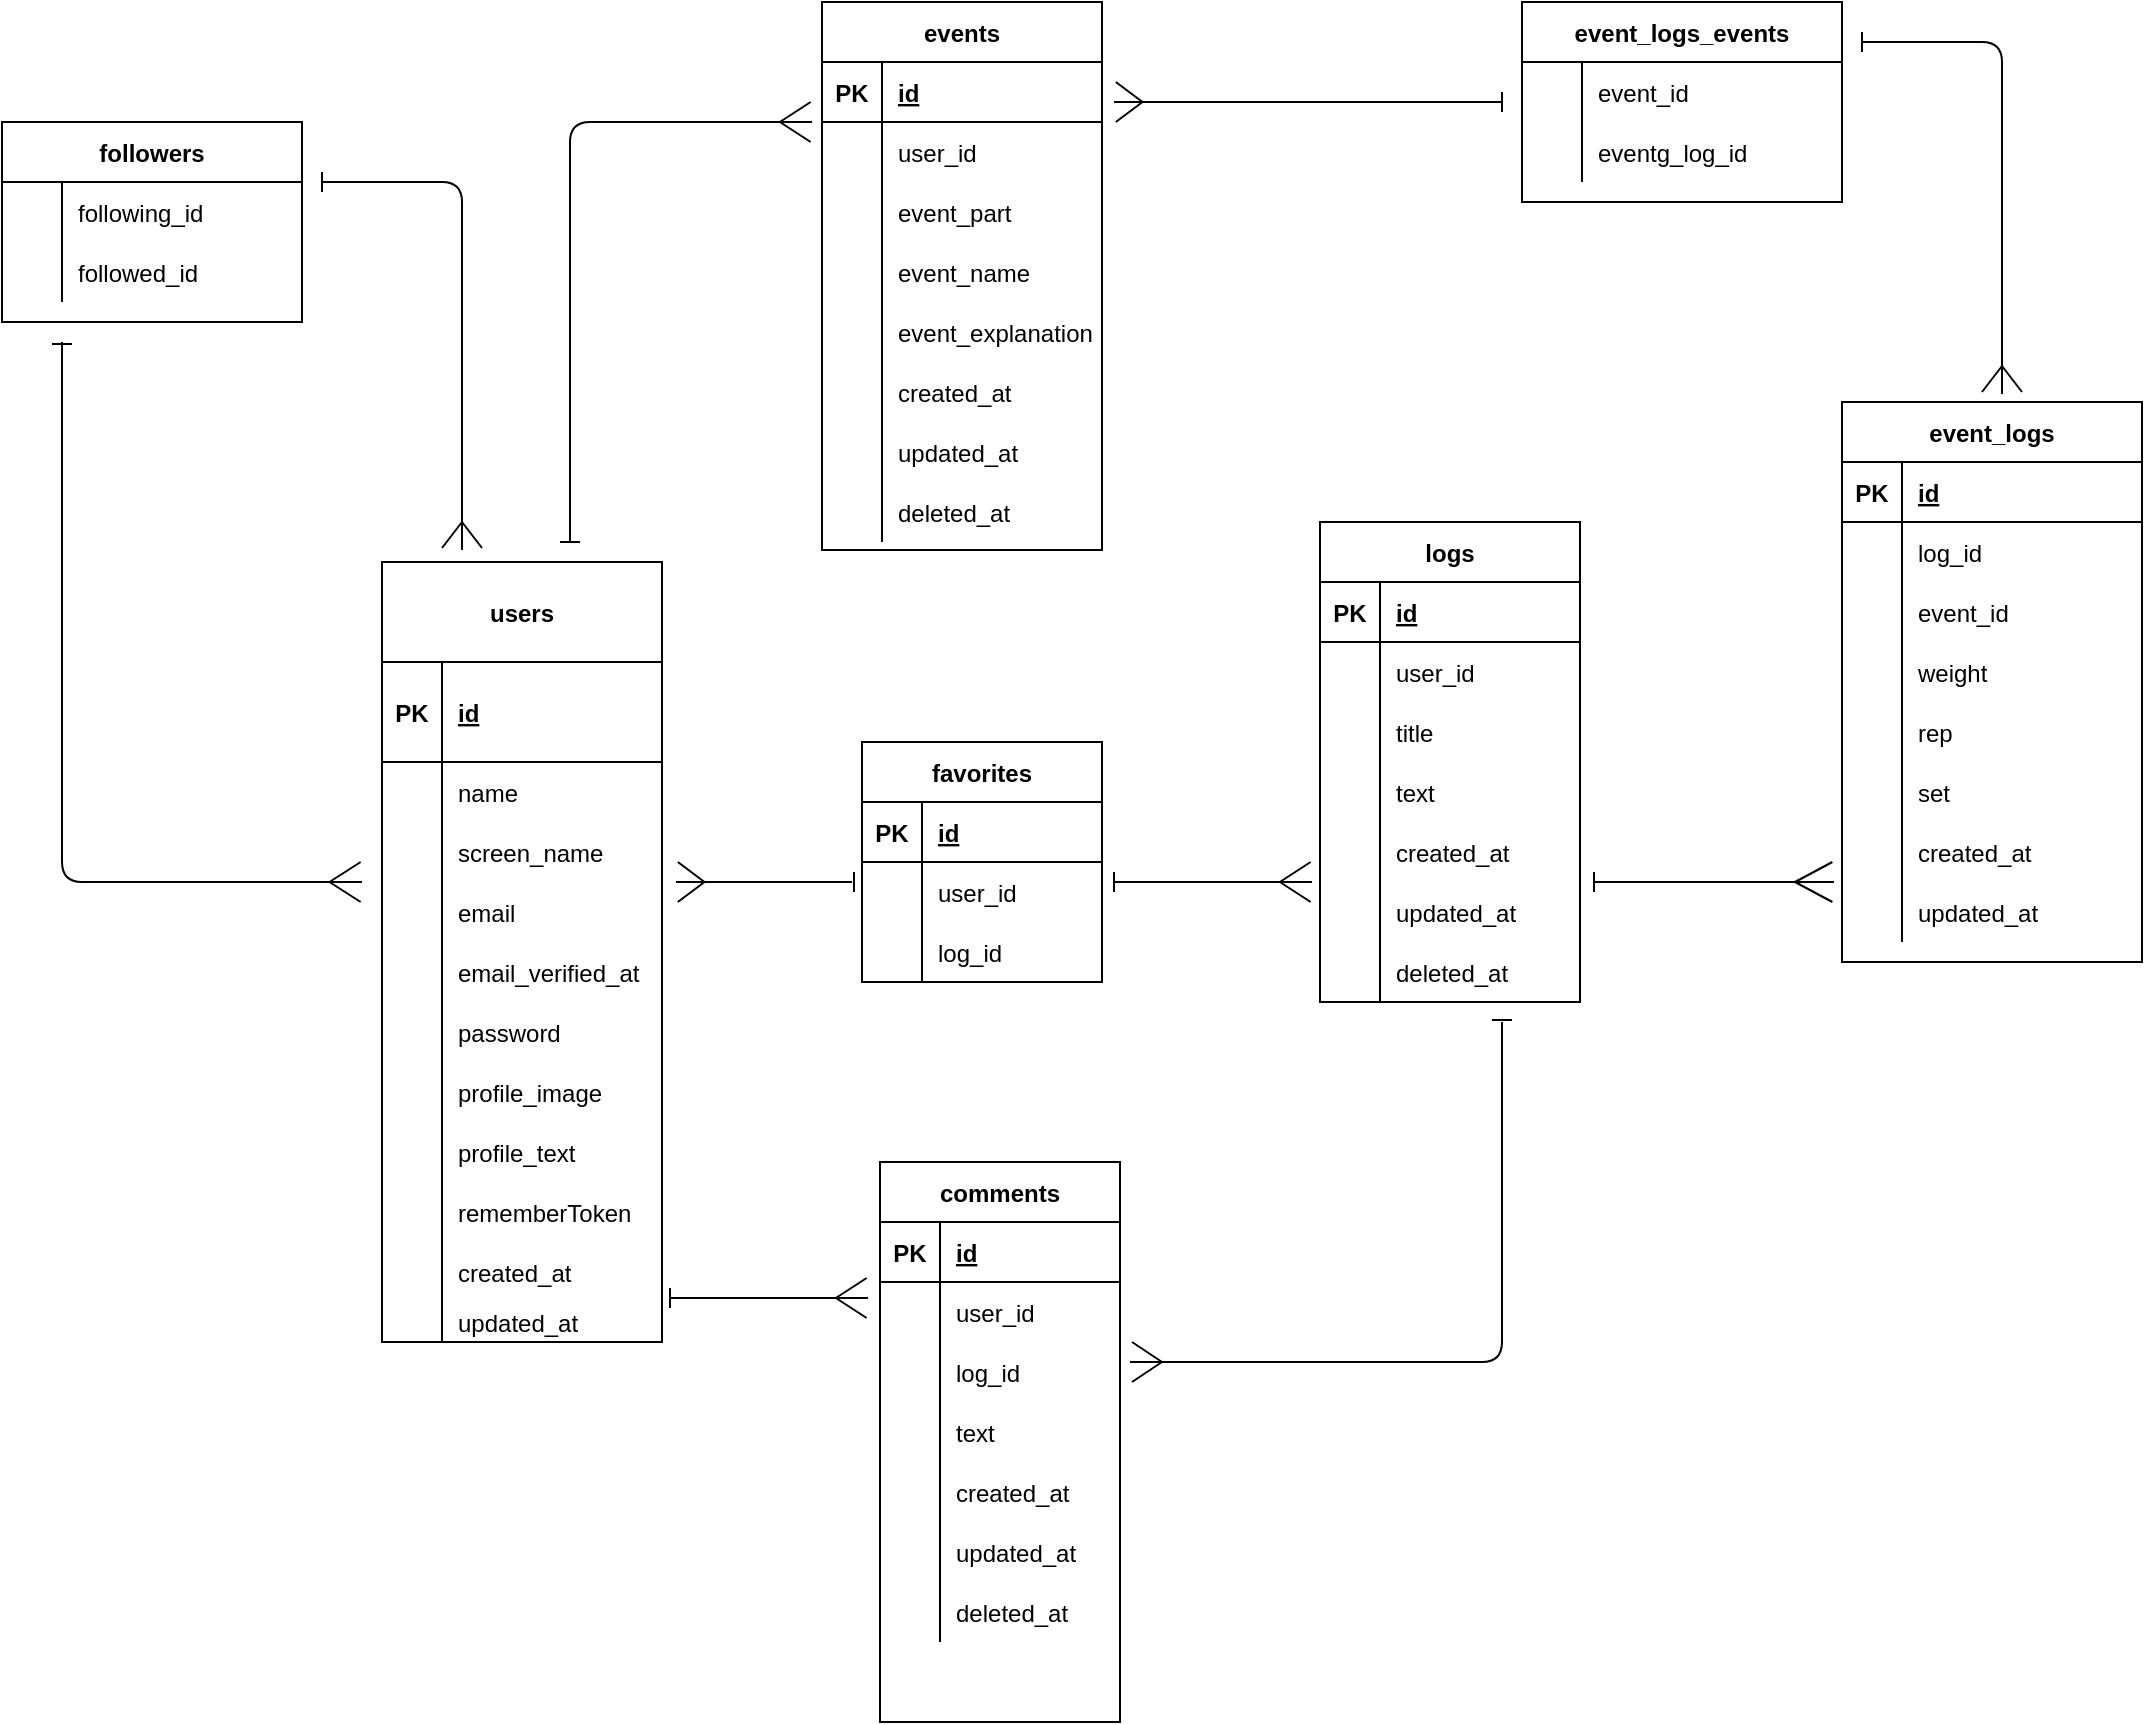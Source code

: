 <mxfile version="14.6.1" type="github">
  <diagram id="C5RBs43oDa-KdzZeNtuy" name="Page-1">
    <mxGraphModel dx="2066" dy="794" grid="1" gridSize="10" guides="1" tooltips="1" connect="1" arrows="1" fold="1" page="1" pageScale="1" pageWidth="827" pageHeight="1169" math="0" shadow="0">
      <root>
        <mxCell id="WIyWlLk6GJQsqaUBKTNV-0" />
        <mxCell id="WIyWlLk6GJQsqaUBKTNV-1" parent="WIyWlLk6GJQsqaUBKTNV-0" />
        <mxCell id="2IMz6kc5Xn535oeAkMrh-33" value="" style="line;strokeWidth=2;html=1;rotation=-45;" vertex="1" parent="WIyWlLk6GJQsqaUBKTNV-1">
          <mxGeometry x="213.54" y="558.54" width="20" as="geometry" />
        </mxCell>
        <mxCell id="2IMz6kc5Xn535oeAkMrh-54" value="users" style="shape=table;startSize=50;container=1;collapsible=1;childLayout=tableLayout;fixedRows=1;rowLines=0;fontStyle=1;align=center;resizeLast=1;" vertex="1" parent="WIyWlLk6GJQsqaUBKTNV-1">
          <mxGeometry x="-120" y="320" width="140" height="390" as="geometry">
            <mxRectangle x="240" y="320" width="60" height="50" as="alternateBounds" />
          </mxGeometry>
        </mxCell>
        <mxCell id="2IMz6kc5Xn535oeAkMrh-55" value="" style="shape=partialRectangle;collapsible=0;dropTarget=0;pointerEvents=0;fillColor=none;points=[[0,0.5],[1,0.5]];portConstraint=eastwest;top=0;left=0;right=0;bottom=1;" vertex="1" parent="2IMz6kc5Xn535oeAkMrh-54">
          <mxGeometry y="50" width="140" height="50" as="geometry" />
        </mxCell>
        <mxCell id="2IMz6kc5Xn535oeAkMrh-56" value="PK" style="shape=partialRectangle;overflow=hidden;connectable=0;fillColor=none;top=0;left=0;bottom=0;right=0;fontStyle=1;" vertex="1" parent="2IMz6kc5Xn535oeAkMrh-55">
          <mxGeometry width="30" height="50" as="geometry" />
        </mxCell>
        <mxCell id="2IMz6kc5Xn535oeAkMrh-57" value="id " style="shape=partialRectangle;overflow=hidden;connectable=0;fillColor=none;top=0;left=0;bottom=0;right=0;align=left;spacingLeft=6;fontStyle=5;" vertex="1" parent="2IMz6kc5Xn535oeAkMrh-55">
          <mxGeometry x="30" width="110" height="50" as="geometry" />
        </mxCell>
        <mxCell id="2IMz6kc5Xn535oeAkMrh-58" value="" style="shape=partialRectangle;collapsible=0;dropTarget=0;pointerEvents=0;fillColor=none;points=[[0,0.5],[1,0.5]];portConstraint=eastwest;top=0;left=0;right=0;bottom=0;" vertex="1" parent="2IMz6kc5Xn535oeAkMrh-54">
          <mxGeometry y="100" width="140" height="30" as="geometry" />
        </mxCell>
        <mxCell id="2IMz6kc5Xn535oeAkMrh-59" value="" style="shape=partialRectangle;overflow=hidden;connectable=0;fillColor=none;top=0;left=0;bottom=0;right=0;" vertex="1" parent="2IMz6kc5Xn535oeAkMrh-58">
          <mxGeometry width="30" height="30" as="geometry" />
        </mxCell>
        <mxCell id="2IMz6kc5Xn535oeAkMrh-60" value="name" style="shape=partialRectangle;overflow=hidden;connectable=0;fillColor=none;top=0;left=0;bottom=0;right=0;align=left;spacingLeft=6;" vertex="1" parent="2IMz6kc5Xn535oeAkMrh-58">
          <mxGeometry x="30" width="110" height="30" as="geometry" />
        </mxCell>
        <mxCell id="2IMz6kc5Xn535oeAkMrh-61" value="" style="shape=partialRectangle;collapsible=0;dropTarget=0;pointerEvents=0;fillColor=none;points=[[0,0.5],[1,0.5]];portConstraint=eastwest;top=0;left=0;right=0;bottom=0;" vertex="1" parent="2IMz6kc5Xn535oeAkMrh-54">
          <mxGeometry y="130" width="140" height="30" as="geometry" />
        </mxCell>
        <mxCell id="2IMz6kc5Xn535oeAkMrh-62" value="" style="shape=partialRectangle;overflow=hidden;connectable=0;fillColor=none;top=0;left=0;bottom=0;right=0;" vertex="1" parent="2IMz6kc5Xn535oeAkMrh-61">
          <mxGeometry width="30" height="30" as="geometry" />
        </mxCell>
        <mxCell id="2IMz6kc5Xn535oeAkMrh-63" value="screen_name" style="shape=partialRectangle;overflow=hidden;connectable=0;fillColor=none;top=0;left=0;bottom=0;right=0;align=left;spacingLeft=6;" vertex="1" parent="2IMz6kc5Xn535oeAkMrh-61">
          <mxGeometry x="30" width="110" height="30" as="geometry" />
        </mxCell>
        <mxCell id="2IMz6kc5Xn535oeAkMrh-64" value="" style="shape=partialRectangle;collapsible=0;dropTarget=0;pointerEvents=0;fillColor=none;points=[[0,0.5],[1,0.5]];portConstraint=eastwest;top=0;left=0;right=0;bottom=0;" vertex="1" parent="2IMz6kc5Xn535oeAkMrh-54">
          <mxGeometry y="160" width="140" height="30" as="geometry" />
        </mxCell>
        <mxCell id="2IMz6kc5Xn535oeAkMrh-65" value="" style="shape=partialRectangle;overflow=hidden;connectable=0;fillColor=none;top=0;left=0;bottom=0;right=0;" vertex="1" parent="2IMz6kc5Xn535oeAkMrh-64">
          <mxGeometry width="30" height="30" as="geometry" />
        </mxCell>
        <mxCell id="2IMz6kc5Xn535oeAkMrh-66" value="email" style="shape=partialRectangle;overflow=hidden;connectable=0;fillColor=none;top=0;left=0;bottom=0;right=0;align=left;spacingLeft=6;" vertex="1" parent="2IMz6kc5Xn535oeAkMrh-64">
          <mxGeometry x="30" width="110" height="30" as="geometry" />
        </mxCell>
        <mxCell id="2IMz6kc5Xn535oeAkMrh-67" value="" style="shape=partialRectangle;collapsible=0;dropTarget=0;pointerEvents=0;fillColor=none;points=[[0,0.5],[1,0.5]];portConstraint=eastwest;top=0;left=0;right=0;bottom=0;" vertex="1" parent="2IMz6kc5Xn535oeAkMrh-54">
          <mxGeometry y="190" width="140" height="30" as="geometry" />
        </mxCell>
        <mxCell id="2IMz6kc5Xn535oeAkMrh-68" value="" style="shape=partialRectangle;overflow=hidden;connectable=0;fillColor=none;top=0;left=0;bottom=0;right=0;" vertex="1" parent="2IMz6kc5Xn535oeAkMrh-67">
          <mxGeometry width="30" height="30" as="geometry" />
        </mxCell>
        <mxCell id="2IMz6kc5Xn535oeAkMrh-69" value="email_verified_at" style="shape=partialRectangle;overflow=hidden;connectable=0;fillColor=none;top=0;left=0;bottom=0;right=0;align=left;spacingLeft=6;" vertex="1" parent="2IMz6kc5Xn535oeAkMrh-67">
          <mxGeometry x="30" width="110" height="30" as="geometry" />
        </mxCell>
        <mxCell id="2IMz6kc5Xn535oeAkMrh-70" value="" style="shape=partialRectangle;collapsible=0;dropTarget=0;pointerEvents=0;fillColor=none;points=[[0,0.5],[1,0.5]];portConstraint=eastwest;top=0;left=0;right=0;bottom=0;" vertex="1" parent="2IMz6kc5Xn535oeAkMrh-54">
          <mxGeometry y="220" width="140" height="30" as="geometry" />
        </mxCell>
        <mxCell id="2IMz6kc5Xn535oeAkMrh-71" value="" style="shape=partialRectangle;overflow=hidden;connectable=0;fillColor=none;top=0;left=0;bottom=0;right=0;" vertex="1" parent="2IMz6kc5Xn535oeAkMrh-70">
          <mxGeometry width="30" height="30" as="geometry" />
        </mxCell>
        <mxCell id="2IMz6kc5Xn535oeAkMrh-72" value="password" style="shape=partialRectangle;overflow=hidden;connectable=0;fillColor=none;top=0;left=0;bottom=0;right=0;align=left;spacingLeft=6;" vertex="1" parent="2IMz6kc5Xn535oeAkMrh-70">
          <mxGeometry x="30" width="110" height="30" as="geometry" />
        </mxCell>
        <mxCell id="2IMz6kc5Xn535oeAkMrh-73" value="" style="shape=partialRectangle;collapsible=0;dropTarget=0;pointerEvents=0;fillColor=none;points=[[0,0.5],[1,0.5]];portConstraint=eastwest;top=0;left=0;right=0;bottom=0;" vertex="1" parent="2IMz6kc5Xn535oeAkMrh-54">
          <mxGeometry y="250" width="140" height="30" as="geometry" />
        </mxCell>
        <mxCell id="2IMz6kc5Xn535oeAkMrh-74" value="" style="shape=partialRectangle;overflow=hidden;connectable=0;fillColor=none;top=0;left=0;bottom=0;right=0;" vertex="1" parent="2IMz6kc5Xn535oeAkMrh-73">
          <mxGeometry width="30" height="30" as="geometry" />
        </mxCell>
        <mxCell id="2IMz6kc5Xn535oeAkMrh-75" value="profile_image" style="shape=partialRectangle;overflow=hidden;connectable=0;fillColor=none;top=0;left=0;bottom=0;right=0;align=left;spacingLeft=6;" vertex="1" parent="2IMz6kc5Xn535oeAkMrh-73">
          <mxGeometry x="30" width="110" height="30" as="geometry" />
        </mxCell>
        <mxCell id="2IMz6kc5Xn535oeAkMrh-76" value="" style="shape=partialRectangle;collapsible=0;dropTarget=0;pointerEvents=0;fillColor=none;points=[[0,0.5],[1,0.5]];portConstraint=eastwest;top=0;left=0;right=0;bottom=0;" vertex="1" parent="2IMz6kc5Xn535oeAkMrh-54">
          <mxGeometry y="280" width="140" height="30" as="geometry" />
        </mxCell>
        <mxCell id="2IMz6kc5Xn535oeAkMrh-77" value="" style="shape=partialRectangle;overflow=hidden;connectable=0;fillColor=none;top=0;left=0;bottom=0;right=0;" vertex="1" parent="2IMz6kc5Xn535oeAkMrh-76">
          <mxGeometry width="30" height="30" as="geometry" />
        </mxCell>
        <mxCell id="2IMz6kc5Xn535oeAkMrh-78" value="profile_text" style="shape=partialRectangle;overflow=hidden;connectable=0;fillColor=none;top=0;left=0;bottom=0;right=0;align=left;spacingLeft=6;" vertex="1" parent="2IMz6kc5Xn535oeAkMrh-76">
          <mxGeometry x="30" width="110" height="30" as="geometry" />
        </mxCell>
        <mxCell id="2IMz6kc5Xn535oeAkMrh-79" value="" style="shape=partialRectangle;collapsible=0;dropTarget=0;pointerEvents=0;fillColor=none;points=[[0,0.5],[1,0.5]];portConstraint=eastwest;top=0;left=0;right=0;bottom=0;" vertex="1" parent="2IMz6kc5Xn535oeAkMrh-54">
          <mxGeometry y="310" width="140" height="30" as="geometry" />
        </mxCell>
        <mxCell id="2IMz6kc5Xn535oeAkMrh-80" value="" style="shape=partialRectangle;overflow=hidden;connectable=0;fillColor=none;top=0;left=0;bottom=0;right=0;" vertex="1" parent="2IMz6kc5Xn535oeAkMrh-79">
          <mxGeometry width="30" height="30" as="geometry" />
        </mxCell>
        <mxCell id="2IMz6kc5Xn535oeAkMrh-81" value="rememberToken" style="shape=partialRectangle;overflow=hidden;connectable=0;fillColor=none;top=0;left=0;bottom=0;right=0;align=left;spacingLeft=6;" vertex="1" parent="2IMz6kc5Xn535oeAkMrh-79">
          <mxGeometry x="30" width="110" height="30" as="geometry" />
        </mxCell>
        <mxCell id="2IMz6kc5Xn535oeAkMrh-82" value="" style="shape=partialRectangle;collapsible=0;dropTarget=0;pointerEvents=0;fillColor=none;points=[[0,0.5],[1,0.5]];portConstraint=eastwest;top=0;left=0;right=0;bottom=0;" vertex="1" parent="2IMz6kc5Xn535oeAkMrh-54">
          <mxGeometry y="340" width="140" height="30" as="geometry" />
        </mxCell>
        <mxCell id="2IMz6kc5Xn535oeAkMrh-83" value="" style="shape=partialRectangle;overflow=hidden;connectable=0;fillColor=none;top=0;left=0;bottom=0;right=0;" vertex="1" parent="2IMz6kc5Xn535oeAkMrh-82">
          <mxGeometry width="30" height="30" as="geometry" />
        </mxCell>
        <mxCell id="2IMz6kc5Xn535oeAkMrh-84" value="created_at" style="shape=partialRectangle;overflow=hidden;connectable=0;fillColor=none;top=0;left=0;bottom=0;right=0;align=left;spacingLeft=6;" vertex="1" parent="2IMz6kc5Xn535oeAkMrh-82">
          <mxGeometry x="30" width="110" height="30" as="geometry" />
        </mxCell>
        <mxCell id="2IMz6kc5Xn535oeAkMrh-85" value="" style="shape=partialRectangle;collapsible=0;dropTarget=0;pointerEvents=0;fillColor=none;points=[[0,0.5],[1,0.5]];portConstraint=eastwest;top=0;left=0;right=0;bottom=0;" vertex="1" parent="2IMz6kc5Xn535oeAkMrh-54">
          <mxGeometry y="370" width="140" height="20" as="geometry" />
        </mxCell>
        <mxCell id="2IMz6kc5Xn535oeAkMrh-86" value="" style="shape=partialRectangle;overflow=hidden;connectable=0;fillColor=none;top=0;left=0;bottom=0;right=0;" vertex="1" parent="2IMz6kc5Xn535oeAkMrh-85">
          <mxGeometry width="30" height="20" as="geometry" />
        </mxCell>
        <mxCell id="2IMz6kc5Xn535oeAkMrh-87" value="updated_at" style="shape=partialRectangle;overflow=hidden;connectable=0;fillColor=none;top=0;left=0;bottom=0;right=0;align=left;spacingLeft=6;" vertex="1" parent="2IMz6kc5Xn535oeAkMrh-85">
          <mxGeometry x="30" width="110" height="20" as="geometry" />
        </mxCell>
        <mxCell id="2IMz6kc5Xn535oeAkMrh-88" value="logs" style="shape=table;startSize=30;container=1;collapsible=1;childLayout=tableLayout;fixedRows=1;rowLines=0;fontStyle=1;align=center;resizeLast=1;" vertex="1" parent="WIyWlLk6GJQsqaUBKTNV-1">
          <mxGeometry x="349" y="300" width="130" height="240" as="geometry" />
        </mxCell>
        <mxCell id="2IMz6kc5Xn535oeAkMrh-89" value="" style="shape=partialRectangle;collapsible=0;dropTarget=0;pointerEvents=0;fillColor=none;points=[[0,0.5],[1,0.5]];portConstraint=eastwest;top=0;left=0;right=0;bottom=1;" vertex="1" parent="2IMz6kc5Xn535oeAkMrh-88">
          <mxGeometry y="30" width="130" height="30" as="geometry" />
        </mxCell>
        <mxCell id="2IMz6kc5Xn535oeAkMrh-90" value="PK" style="shape=partialRectangle;overflow=hidden;connectable=0;fillColor=none;top=0;left=0;bottom=0;right=0;fontStyle=1;" vertex="1" parent="2IMz6kc5Xn535oeAkMrh-89">
          <mxGeometry width="30" height="30" as="geometry" />
        </mxCell>
        <mxCell id="2IMz6kc5Xn535oeAkMrh-91" value="id " style="shape=partialRectangle;overflow=hidden;connectable=0;fillColor=none;top=0;left=0;bottom=0;right=0;align=left;spacingLeft=6;fontStyle=5;" vertex="1" parent="2IMz6kc5Xn535oeAkMrh-89">
          <mxGeometry x="30" width="100" height="30" as="geometry" />
        </mxCell>
        <mxCell id="2IMz6kc5Xn535oeAkMrh-92" value="" style="shape=partialRectangle;collapsible=0;dropTarget=0;pointerEvents=0;fillColor=none;points=[[0,0.5],[1,0.5]];portConstraint=eastwest;top=0;left=0;right=0;bottom=0;" vertex="1" parent="2IMz6kc5Xn535oeAkMrh-88">
          <mxGeometry y="60" width="130" height="30" as="geometry" />
        </mxCell>
        <mxCell id="2IMz6kc5Xn535oeAkMrh-93" value="" style="shape=partialRectangle;overflow=hidden;connectable=0;fillColor=none;top=0;left=0;bottom=0;right=0;" vertex="1" parent="2IMz6kc5Xn535oeAkMrh-92">
          <mxGeometry width="30" height="30" as="geometry" />
        </mxCell>
        <mxCell id="2IMz6kc5Xn535oeAkMrh-94" value="user_id" style="shape=partialRectangle;overflow=hidden;connectable=0;fillColor=none;top=0;left=0;bottom=0;right=0;align=left;spacingLeft=6;" vertex="1" parent="2IMz6kc5Xn535oeAkMrh-92">
          <mxGeometry x="30" width="100" height="30" as="geometry" />
        </mxCell>
        <mxCell id="2IMz6kc5Xn535oeAkMrh-95" value="" style="shape=partialRectangle;collapsible=0;dropTarget=0;pointerEvents=0;fillColor=none;points=[[0,0.5],[1,0.5]];portConstraint=eastwest;top=0;left=0;right=0;bottom=0;" vertex="1" parent="2IMz6kc5Xn535oeAkMrh-88">
          <mxGeometry y="90" width="130" height="30" as="geometry" />
        </mxCell>
        <mxCell id="2IMz6kc5Xn535oeAkMrh-96" value="" style="shape=partialRectangle;overflow=hidden;connectable=0;fillColor=none;top=0;left=0;bottom=0;right=0;" vertex="1" parent="2IMz6kc5Xn535oeAkMrh-95">
          <mxGeometry width="30" height="30" as="geometry" />
        </mxCell>
        <mxCell id="2IMz6kc5Xn535oeAkMrh-97" value="title" style="shape=partialRectangle;overflow=hidden;connectable=0;fillColor=none;top=0;left=0;bottom=0;right=0;align=left;spacingLeft=6;" vertex="1" parent="2IMz6kc5Xn535oeAkMrh-95">
          <mxGeometry x="30" width="100" height="30" as="geometry" />
        </mxCell>
        <mxCell id="2IMz6kc5Xn535oeAkMrh-98" value="" style="shape=partialRectangle;collapsible=0;dropTarget=0;pointerEvents=0;fillColor=none;points=[[0,0.5],[1,0.5]];portConstraint=eastwest;top=0;left=0;right=0;bottom=0;" vertex="1" parent="2IMz6kc5Xn535oeAkMrh-88">
          <mxGeometry y="120" width="130" height="30" as="geometry" />
        </mxCell>
        <mxCell id="2IMz6kc5Xn535oeAkMrh-99" value="" style="shape=partialRectangle;overflow=hidden;connectable=0;fillColor=none;top=0;left=0;bottom=0;right=0;" vertex="1" parent="2IMz6kc5Xn535oeAkMrh-98">
          <mxGeometry width="30" height="30" as="geometry" />
        </mxCell>
        <mxCell id="2IMz6kc5Xn535oeAkMrh-100" value="text" style="shape=partialRectangle;overflow=hidden;connectable=0;fillColor=none;top=0;left=0;bottom=0;right=0;align=left;spacingLeft=6;" vertex="1" parent="2IMz6kc5Xn535oeAkMrh-98">
          <mxGeometry x="30" width="100" height="30" as="geometry" />
        </mxCell>
        <mxCell id="2IMz6kc5Xn535oeAkMrh-101" value="" style="shape=partialRectangle;collapsible=0;dropTarget=0;pointerEvents=0;fillColor=none;points=[[0,0.5],[1,0.5]];portConstraint=eastwest;top=0;left=0;right=0;bottom=0;" vertex="1" parent="2IMz6kc5Xn535oeAkMrh-88">
          <mxGeometry y="150" width="130" height="30" as="geometry" />
        </mxCell>
        <mxCell id="2IMz6kc5Xn535oeAkMrh-102" value="" style="shape=partialRectangle;overflow=hidden;connectable=0;fillColor=none;top=0;left=0;bottom=0;right=0;" vertex="1" parent="2IMz6kc5Xn535oeAkMrh-101">
          <mxGeometry width="30" height="30" as="geometry" />
        </mxCell>
        <mxCell id="2IMz6kc5Xn535oeAkMrh-103" value="created_at" style="shape=partialRectangle;overflow=hidden;connectable=0;fillColor=none;top=0;left=0;bottom=0;right=0;align=left;spacingLeft=6;" vertex="1" parent="2IMz6kc5Xn535oeAkMrh-101">
          <mxGeometry x="30" width="100" height="30" as="geometry" />
        </mxCell>
        <mxCell id="2IMz6kc5Xn535oeAkMrh-104" value="" style="shape=partialRectangle;collapsible=0;dropTarget=0;pointerEvents=0;fillColor=none;points=[[0,0.5],[1,0.5]];portConstraint=eastwest;top=0;left=0;right=0;bottom=0;" vertex="1" parent="2IMz6kc5Xn535oeAkMrh-88">
          <mxGeometry y="180" width="130" height="30" as="geometry" />
        </mxCell>
        <mxCell id="2IMz6kc5Xn535oeAkMrh-105" value="" style="shape=partialRectangle;overflow=hidden;connectable=0;fillColor=none;top=0;left=0;bottom=0;right=0;" vertex="1" parent="2IMz6kc5Xn535oeAkMrh-104">
          <mxGeometry width="30" height="30" as="geometry" />
        </mxCell>
        <mxCell id="2IMz6kc5Xn535oeAkMrh-106" value="updated_at" style="shape=partialRectangle;overflow=hidden;connectable=0;fillColor=none;top=0;left=0;bottom=0;right=0;align=left;spacingLeft=6;" vertex="1" parent="2IMz6kc5Xn535oeAkMrh-104">
          <mxGeometry x="30" width="100" height="30" as="geometry" />
        </mxCell>
        <mxCell id="2IMz6kc5Xn535oeAkMrh-107" value="" style="shape=partialRectangle;collapsible=0;dropTarget=0;pointerEvents=0;fillColor=none;points=[[0,0.5],[1,0.5]];portConstraint=eastwest;top=0;left=0;right=0;bottom=0;" vertex="1" parent="2IMz6kc5Xn535oeAkMrh-88">
          <mxGeometry y="210" width="130" height="30" as="geometry" />
        </mxCell>
        <mxCell id="2IMz6kc5Xn535oeAkMrh-108" value="" style="shape=partialRectangle;overflow=hidden;connectable=0;fillColor=none;top=0;left=0;bottom=0;right=0;" vertex="1" parent="2IMz6kc5Xn535oeAkMrh-107">
          <mxGeometry width="30" height="30" as="geometry" />
        </mxCell>
        <mxCell id="2IMz6kc5Xn535oeAkMrh-109" value="deleted_at" style="shape=partialRectangle;overflow=hidden;connectable=0;fillColor=none;top=0;left=0;bottom=0;right=0;align=left;spacingLeft=6;" vertex="1" parent="2IMz6kc5Xn535oeAkMrh-107">
          <mxGeometry x="30" width="100" height="30" as="geometry" />
        </mxCell>
        <mxCell id="2IMz6kc5Xn535oeAkMrh-132" value="comments" style="shape=table;startSize=30;container=1;collapsible=1;childLayout=tableLayout;fixedRows=1;rowLines=0;fontStyle=1;align=center;resizeLast=1;" vertex="1" parent="WIyWlLk6GJQsqaUBKTNV-1">
          <mxGeometry x="129" y="620" width="120" height="280" as="geometry" />
        </mxCell>
        <mxCell id="2IMz6kc5Xn535oeAkMrh-133" value="" style="shape=partialRectangle;collapsible=0;dropTarget=0;pointerEvents=0;fillColor=none;points=[[0,0.5],[1,0.5]];portConstraint=eastwest;top=0;left=0;right=0;bottom=1;" vertex="1" parent="2IMz6kc5Xn535oeAkMrh-132">
          <mxGeometry y="30" width="120" height="30" as="geometry" />
        </mxCell>
        <mxCell id="2IMz6kc5Xn535oeAkMrh-134" value="PK" style="shape=partialRectangle;overflow=hidden;connectable=0;fillColor=none;top=0;left=0;bottom=0;right=0;fontStyle=1;" vertex="1" parent="2IMz6kc5Xn535oeAkMrh-133">
          <mxGeometry width="30" height="30" as="geometry" />
        </mxCell>
        <mxCell id="2IMz6kc5Xn535oeAkMrh-135" value="id " style="shape=partialRectangle;overflow=hidden;connectable=0;fillColor=none;top=0;left=0;bottom=0;right=0;align=left;spacingLeft=6;fontStyle=5;" vertex="1" parent="2IMz6kc5Xn535oeAkMrh-133">
          <mxGeometry x="30" width="90" height="30" as="geometry" />
        </mxCell>
        <mxCell id="2IMz6kc5Xn535oeAkMrh-136" value="" style="shape=partialRectangle;collapsible=0;dropTarget=0;pointerEvents=0;fillColor=none;points=[[0,0.5],[1,0.5]];portConstraint=eastwest;top=0;left=0;right=0;bottom=0;" vertex="1" parent="2IMz6kc5Xn535oeAkMrh-132">
          <mxGeometry y="60" width="120" height="30" as="geometry" />
        </mxCell>
        <mxCell id="2IMz6kc5Xn535oeAkMrh-137" value="" style="shape=partialRectangle;overflow=hidden;connectable=0;fillColor=none;top=0;left=0;bottom=0;right=0;" vertex="1" parent="2IMz6kc5Xn535oeAkMrh-136">
          <mxGeometry width="30" height="30" as="geometry" />
        </mxCell>
        <mxCell id="2IMz6kc5Xn535oeAkMrh-138" value="user_id" style="shape=partialRectangle;overflow=hidden;connectable=0;fillColor=none;top=0;left=0;bottom=0;right=0;align=left;spacingLeft=6;" vertex="1" parent="2IMz6kc5Xn535oeAkMrh-136">
          <mxGeometry x="30" width="90" height="30" as="geometry" />
        </mxCell>
        <mxCell id="2IMz6kc5Xn535oeAkMrh-139" value="" style="shape=partialRectangle;collapsible=0;dropTarget=0;pointerEvents=0;fillColor=none;points=[[0,0.5],[1,0.5]];portConstraint=eastwest;top=0;left=0;right=0;bottom=0;" vertex="1" parent="2IMz6kc5Xn535oeAkMrh-132">
          <mxGeometry y="90" width="120" height="30" as="geometry" />
        </mxCell>
        <mxCell id="2IMz6kc5Xn535oeAkMrh-140" value="" style="shape=partialRectangle;overflow=hidden;connectable=0;fillColor=none;top=0;left=0;bottom=0;right=0;" vertex="1" parent="2IMz6kc5Xn535oeAkMrh-139">
          <mxGeometry width="30" height="30" as="geometry" />
        </mxCell>
        <mxCell id="2IMz6kc5Xn535oeAkMrh-141" value="log_id" style="shape=partialRectangle;overflow=hidden;connectable=0;fillColor=none;top=0;left=0;bottom=0;right=0;align=left;spacingLeft=6;" vertex="1" parent="2IMz6kc5Xn535oeAkMrh-139">
          <mxGeometry x="30" width="90" height="30" as="geometry" />
        </mxCell>
        <mxCell id="2IMz6kc5Xn535oeAkMrh-142" value="" style="shape=partialRectangle;collapsible=0;dropTarget=0;pointerEvents=0;fillColor=none;points=[[0,0.5],[1,0.5]];portConstraint=eastwest;top=0;left=0;right=0;bottom=0;" vertex="1" parent="2IMz6kc5Xn535oeAkMrh-132">
          <mxGeometry y="120" width="120" height="30" as="geometry" />
        </mxCell>
        <mxCell id="2IMz6kc5Xn535oeAkMrh-143" value="" style="shape=partialRectangle;overflow=hidden;connectable=0;fillColor=none;top=0;left=0;bottom=0;right=0;" vertex="1" parent="2IMz6kc5Xn535oeAkMrh-142">
          <mxGeometry width="30" height="30" as="geometry" />
        </mxCell>
        <mxCell id="2IMz6kc5Xn535oeAkMrh-144" value="text" style="shape=partialRectangle;overflow=hidden;connectable=0;fillColor=none;top=0;left=0;bottom=0;right=0;align=left;spacingLeft=6;" vertex="1" parent="2IMz6kc5Xn535oeAkMrh-142">
          <mxGeometry x="30" width="90" height="30" as="geometry" />
        </mxCell>
        <mxCell id="2IMz6kc5Xn535oeAkMrh-145" value="" style="shape=partialRectangle;collapsible=0;dropTarget=0;pointerEvents=0;fillColor=none;points=[[0,0.5],[1,0.5]];portConstraint=eastwest;top=0;left=0;right=0;bottom=0;" vertex="1" parent="2IMz6kc5Xn535oeAkMrh-132">
          <mxGeometry y="150" width="120" height="30" as="geometry" />
        </mxCell>
        <mxCell id="2IMz6kc5Xn535oeAkMrh-146" value="" style="shape=partialRectangle;overflow=hidden;connectable=0;fillColor=none;top=0;left=0;bottom=0;right=0;" vertex="1" parent="2IMz6kc5Xn535oeAkMrh-145">
          <mxGeometry width="30" height="30" as="geometry" />
        </mxCell>
        <mxCell id="2IMz6kc5Xn535oeAkMrh-147" value="created_at" style="shape=partialRectangle;overflow=hidden;connectable=0;fillColor=none;top=0;left=0;bottom=0;right=0;align=left;spacingLeft=6;" vertex="1" parent="2IMz6kc5Xn535oeAkMrh-145">
          <mxGeometry x="30" width="90" height="30" as="geometry" />
        </mxCell>
        <mxCell id="2IMz6kc5Xn535oeAkMrh-148" value="" style="shape=partialRectangle;collapsible=0;dropTarget=0;pointerEvents=0;fillColor=none;points=[[0,0.5],[1,0.5]];portConstraint=eastwest;top=0;left=0;right=0;bottom=0;" vertex="1" parent="2IMz6kc5Xn535oeAkMrh-132">
          <mxGeometry y="180" width="120" height="30" as="geometry" />
        </mxCell>
        <mxCell id="2IMz6kc5Xn535oeAkMrh-149" value="" style="shape=partialRectangle;overflow=hidden;connectable=0;fillColor=none;top=0;left=0;bottom=0;right=0;" vertex="1" parent="2IMz6kc5Xn535oeAkMrh-148">
          <mxGeometry width="30" height="30" as="geometry" />
        </mxCell>
        <mxCell id="2IMz6kc5Xn535oeAkMrh-150" value="updated_at" style="shape=partialRectangle;overflow=hidden;connectable=0;fillColor=none;top=0;left=0;bottom=0;right=0;align=left;spacingLeft=6;" vertex="1" parent="2IMz6kc5Xn535oeAkMrh-148">
          <mxGeometry x="30" width="90" height="30" as="geometry" />
        </mxCell>
        <mxCell id="2IMz6kc5Xn535oeAkMrh-151" value="" style="shape=partialRectangle;collapsible=0;dropTarget=0;pointerEvents=0;fillColor=none;points=[[0,0.5],[1,0.5]];portConstraint=eastwest;top=0;left=0;right=0;bottom=0;" vertex="1" parent="2IMz6kc5Xn535oeAkMrh-132">
          <mxGeometry y="210" width="120" height="30" as="geometry" />
        </mxCell>
        <mxCell id="2IMz6kc5Xn535oeAkMrh-152" value="" style="shape=partialRectangle;overflow=hidden;connectable=0;fillColor=none;top=0;left=0;bottom=0;right=0;" vertex="1" parent="2IMz6kc5Xn535oeAkMrh-151">
          <mxGeometry width="30" height="30" as="geometry" />
        </mxCell>
        <mxCell id="2IMz6kc5Xn535oeAkMrh-153" value="deleted_at" style="shape=partialRectangle;overflow=hidden;connectable=0;fillColor=none;top=0;left=0;bottom=0;right=0;align=left;spacingLeft=6;" vertex="1" parent="2IMz6kc5Xn535oeAkMrh-151">
          <mxGeometry x="30" width="90" height="30" as="geometry" />
        </mxCell>
        <mxCell id="2IMz6kc5Xn535oeAkMrh-154" value="favorites" style="shape=table;startSize=30;container=1;collapsible=1;childLayout=tableLayout;fixedRows=1;rowLines=0;fontStyle=1;align=center;resizeLast=1;" vertex="1" parent="WIyWlLk6GJQsqaUBKTNV-1">
          <mxGeometry x="120" y="410" width="120" height="120" as="geometry" />
        </mxCell>
        <mxCell id="2IMz6kc5Xn535oeAkMrh-155" value="" style="shape=partialRectangle;collapsible=0;dropTarget=0;pointerEvents=0;fillColor=none;points=[[0,0.5],[1,0.5]];portConstraint=eastwest;top=0;left=0;right=0;bottom=1;" vertex="1" parent="2IMz6kc5Xn535oeAkMrh-154">
          <mxGeometry y="30" width="120" height="30" as="geometry" />
        </mxCell>
        <mxCell id="2IMz6kc5Xn535oeAkMrh-156" value="PK" style="shape=partialRectangle;overflow=hidden;connectable=0;fillColor=none;top=0;left=0;bottom=0;right=0;fontStyle=1;" vertex="1" parent="2IMz6kc5Xn535oeAkMrh-155">
          <mxGeometry width="30" height="30" as="geometry" />
        </mxCell>
        <mxCell id="2IMz6kc5Xn535oeAkMrh-157" value="id " style="shape=partialRectangle;overflow=hidden;connectable=0;fillColor=none;top=0;left=0;bottom=0;right=0;align=left;spacingLeft=6;fontStyle=5;" vertex="1" parent="2IMz6kc5Xn535oeAkMrh-155">
          <mxGeometry x="30" width="90" height="30" as="geometry" />
        </mxCell>
        <mxCell id="2IMz6kc5Xn535oeAkMrh-158" value="" style="shape=partialRectangle;collapsible=0;dropTarget=0;pointerEvents=0;fillColor=none;points=[[0,0.5],[1,0.5]];portConstraint=eastwest;top=0;left=0;right=0;bottom=0;" vertex="1" parent="2IMz6kc5Xn535oeAkMrh-154">
          <mxGeometry y="60" width="120" height="30" as="geometry" />
        </mxCell>
        <mxCell id="2IMz6kc5Xn535oeAkMrh-159" value="" style="shape=partialRectangle;overflow=hidden;connectable=0;fillColor=none;top=0;left=0;bottom=0;right=0;" vertex="1" parent="2IMz6kc5Xn535oeAkMrh-158">
          <mxGeometry width="30" height="30" as="geometry" />
        </mxCell>
        <mxCell id="2IMz6kc5Xn535oeAkMrh-160" value="user_id" style="shape=partialRectangle;overflow=hidden;connectable=0;fillColor=none;top=0;left=0;bottom=0;right=0;align=left;spacingLeft=6;" vertex="1" parent="2IMz6kc5Xn535oeAkMrh-158">
          <mxGeometry x="30" width="90" height="30" as="geometry" />
        </mxCell>
        <mxCell id="2IMz6kc5Xn535oeAkMrh-161" value="" style="shape=partialRectangle;collapsible=0;dropTarget=0;pointerEvents=0;fillColor=none;points=[[0,0.5],[1,0.5]];portConstraint=eastwest;top=0;left=0;right=0;bottom=0;" vertex="1" parent="2IMz6kc5Xn535oeAkMrh-154">
          <mxGeometry y="90" width="120" height="30" as="geometry" />
        </mxCell>
        <mxCell id="2IMz6kc5Xn535oeAkMrh-162" value="" style="shape=partialRectangle;overflow=hidden;connectable=0;fillColor=none;top=0;left=0;bottom=0;right=0;" vertex="1" parent="2IMz6kc5Xn535oeAkMrh-161">
          <mxGeometry width="30" height="30" as="geometry" />
        </mxCell>
        <mxCell id="2IMz6kc5Xn535oeAkMrh-163" value="log_id" style="shape=partialRectangle;overflow=hidden;connectable=0;fillColor=none;top=0;left=0;bottom=0;right=0;align=left;spacingLeft=6;" vertex="1" parent="2IMz6kc5Xn535oeAkMrh-161">
          <mxGeometry x="30" width="90" height="30" as="geometry" />
        </mxCell>
        <mxCell id="2IMz6kc5Xn535oeAkMrh-164" value="followers" style="shape=table;startSize=30;container=1;collapsible=1;childLayout=tableLayout;fixedRows=1;rowLines=0;fontStyle=1;align=center;resizeLast=1;" vertex="1" parent="WIyWlLk6GJQsqaUBKTNV-1">
          <mxGeometry x="-310" y="100" width="150" height="100" as="geometry" />
        </mxCell>
        <mxCell id="2IMz6kc5Xn535oeAkMrh-165" value="" style="shape=partialRectangle;collapsible=0;dropTarget=0;pointerEvents=0;fillColor=none;points=[[0,0.5],[1,0.5]];portConstraint=eastwest;top=0;left=0;right=0;bottom=0;" vertex="1" parent="2IMz6kc5Xn535oeAkMrh-164">
          <mxGeometry y="30" width="150" height="30" as="geometry" />
        </mxCell>
        <mxCell id="2IMz6kc5Xn535oeAkMrh-166" value="" style="shape=partialRectangle;overflow=hidden;connectable=0;fillColor=none;top=0;left=0;bottom=0;right=0;" vertex="1" parent="2IMz6kc5Xn535oeAkMrh-165">
          <mxGeometry width="30" height="30" as="geometry" />
        </mxCell>
        <mxCell id="2IMz6kc5Xn535oeAkMrh-167" value="following_id" style="shape=partialRectangle;overflow=hidden;connectable=0;fillColor=none;top=0;left=0;bottom=0;right=0;align=left;spacingLeft=6;" vertex="1" parent="2IMz6kc5Xn535oeAkMrh-165">
          <mxGeometry x="30" width="120" height="30" as="geometry" />
        </mxCell>
        <mxCell id="2IMz6kc5Xn535oeAkMrh-168" value="" style="shape=partialRectangle;collapsible=0;dropTarget=0;pointerEvents=0;fillColor=none;points=[[0,0.5],[1,0.5]];portConstraint=eastwest;top=0;left=0;right=0;bottom=0;" vertex="1" parent="2IMz6kc5Xn535oeAkMrh-164">
          <mxGeometry y="60" width="150" height="30" as="geometry" />
        </mxCell>
        <mxCell id="2IMz6kc5Xn535oeAkMrh-169" value="" style="shape=partialRectangle;overflow=hidden;connectable=0;fillColor=none;top=0;left=0;bottom=0;right=0;" vertex="1" parent="2IMz6kc5Xn535oeAkMrh-168">
          <mxGeometry width="30" height="30" as="geometry" />
        </mxCell>
        <mxCell id="2IMz6kc5Xn535oeAkMrh-170" value="followed_id" style="shape=partialRectangle;overflow=hidden;connectable=0;fillColor=none;top=0;left=0;bottom=0;right=0;align=left;spacingLeft=6;" vertex="1" parent="2IMz6kc5Xn535oeAkMrh-168">
          <mxGeometry x="30" width="120" height="30" as="geometry" />
        </mxCell>
        <mxCell id="2IMz6kc5Xn535oeAkMrh-171" value="events" style="shape=table;startSize=30;container=1;collapsible=1;childLayout=tableLayout;fixedRows=1;rowLines=0;fontStyle=1;align=center;resizeLast=1;" vertex="1" parent="WIyWlLk6GJQsqaUBKTNV-1">
          <mxGeometry x="100" y="40" width="140" height="274" as="geometry" />
        </mxCell>
        <mxCell id="2IMz6kc5Xn535oeAkMrh-172" value="" style="shape=partialRectangle;collapsible=0;dropTarget=0;pointerEvents=0;fillColor=none;points=[[0,0.5],[1,0.5]];portConstraint=eastwest;top=0;left=0;right=0;bottom=1;" vertex="1" parent="2IMz6kc5Xn535oeAkMrh-171">
          <mxGeometry y="30" width="140" height="30" as="geometry" />
        </mxCell>
        <mxCell id="2IMz6kc5Xn535oeAkMrh-173" value="PK" style="shape=partialRectangle;overflow=hidden;connectable=0;fillColor=none;top=0;left=0;bottom=0;right=0;fontStyle=1;" vertex="1" parent="2IMz6kc5Xn535oeAkMrh-172">
          <mxGeometry width="30" height="30" as="geometry" />
        </mxCell>
        <mxCell id="2IMz6kc5Xn535oeAkMrh-174" value="id " style="shape=partialRectangle;overflow=hidden;connectable=0;fillColor=none;top=0;left=0;bottom=0;right=0;align=left;spacingLeft=6;fontStyle=5;" vertex="1" parent="2IMz6kc5Xn535oeAkMrh-172">
          <mxGeometry x="30" width="110" height="30" as="geometry" />
        </mxCell>
        <mxCell id="2IMz6kc5Xn535oeAkMrh-175" value="" style="shape=partialRectangle;collapsible=0;dropTarget=0;pointerEvents=0;fillColor=none;points=[[0,0.5],[1,0.5]];portConstraint=eastwest;top=0;left=0;right=0;bottom=0;" vertex="1" parent="2IMz6kc5Xn535oeAkMrh-171">
          <mxGeometry y="60" width="140" height="30" as="geometry" />
        </mxCell>
        <mxCell id="2IMz6kc5Xn535oeAkMrh-176" value="" style="shape=partialRectangle;overflow=hidden;connectable=0;fillColor=none;top=0;left=0;bottom=0;right=0;" vertex="1" parent="2IMz6kc5Xn535oeAkMrh-175">
          <mxGeometry width="30" height="30" as="geometry" />
        </mxCell>
        <mxCell id="2IMz6kc5Xn535oeAkMrh-177" value="user_id" style="shape=partialRectangle;overflow=hidden;connectable=0;fillColor=none;top=0;left=0;bottom=0;right=0;align=left;spacingLeft=6;" vertex="1" parent="2IMz6kc5Xn535oeAkMrh-175">
          <mxGeometry x="30" width="110" height="30" as="geometry" />
        </mxCell>
        <mxCell id="2IMz6kc5Xn535oeAkMrh-178" value="" style="shape=partialRectangle;collapsible=0;dropTarget=0;pointerEvents=0;fillColor=none;points=[[0,0.5],[1,0.5]];portConstraint=eastwest;top=0;left=0;right=0;bottom=0;" vertex="1" parent="2IMz6kc5Xn535oeAkMrh-171">
          <mxGeometry y="90" width="140" height="30" as="geometry" />
        </mxCell>
        <mxCell id="2IMz6kc5Xn535oeAkMrh-179" value="" style="shape=partialRectangle;overflow=hidden;connectable=0;fillColor=none;top=0;left=0;bottom=0;right=0;" vertex="1" parent="2IMz6kc5Xn535oeAkMrh-178">
          <mxGeometry width="30" height="30" as="geometry" />
        </mxCell>
        <mxCell id="2IMz6kc5Xn535oeAkMrh-180" value="event_part" style="shape=partialRectangle;overflow=hidden;connectable=0;fillColor=none;top=0;left=0;bottom=0;right=0;align=left;spacingLeft=6;" vertex="1" parent="2IMz6kc5Xn535oeAkMrh-178">
          <mxGeometry x="30" width="110" height="30" as="geometry" />
        </mxCell>
        <mxCell id="2IMz6kc5Xn535oeAkMrh-181" value="" style="shape=partialRectangle;collapsible=0;dropTarget=0;pointerEvents=0;fillColor=none;points=[[0,0.5],[1,0.5]];portConstraint=eastwest;top=0;left=0;right=0;bottom=0;" vertex="1" parent="2IMz6kc5Xn535oeAkMrh-171">
          <mxGeometry y="120" width="140" height="30" as="geometry" />
        </mxCell>
        <mxCell id="2IMz6kc5Xn535oeAkMrh-182" value="" style="shape=partialRectangle;overflow=hidden;connectable=0;fillColor=none;top=0;left=0;bottom=0;right=0;" vertex="1" parent="2IMz6kc5Xn535oeAkMrh-181">
          <mxGeometry width="30" height="30" as="geometry" />
        </mxCell>
        <mxCell id="2IMz6kc5Xn535oeAkMrh-183" value="event_name" style="shape=partialRectangle;overflow=hidden;connectable=0;fillColor=none;top=0;left=0;bottom=0;right=0;align=left;spacingLeft=6;" vertex="1" parent="2IMz6kc5Xn535oeAkMrh-181">
          <mxGeometry x="30" width="110" height="30" as="geometry" />
        </mxCell>
        <mxCell id="2IMz6kc5Xn535oeAkMrh-184" value="" style="shape=partialRectangle;collapsible=0;dropTarget=0;pointerEvents=0;fillColor=none;points=[[0,0.5],[1,0.5]];portConstraint=eastwest;top=0;left=0;right=0;bottom=0;" vertex="1" parent="2IMz6kc5Xn535oeAkMrh-171">
          <mxGeometry y="150" width="140" height="30" as="geometry" />
        </mxCell>
        <mxCell id="2IMz6kc5Xn535oeAkMrh-185" value="" style="shape=partialRectangle;overflow=hidden;connectable=0;fillColor=none;top=0;left=0;bottom=0;right=0;" vertex="1" parent="2IMz6kc5Xn535oeAkMrh-184">
          <mxGeometry width="30" height="30" as="geometry" />
        </mxCell>
        <mxCell id="2IMz6kc5Xn535oeAkMrh-186" value="event_explanation" style="shape=partialRectangle;overflow=hidden;connectable=0;fillColor=none;top=0;left=0;bottom=0;right=0;align=left;spacingLeft=6;" vertex="1" parent="2IMz6kc5Xn535oeAkMrh-184">
          <mxGeometry x="30" width="110" height="30" as="geometry" />
        </mxCell>
        <mxCell id="2IMz6kc5Xn535oeAkMrh-187" value="" style="shape=partialRectangle;collapsible=0;dropTarget=0;pointerEvents=0;fillColor=none;points=[[0,0.5],[1,0.5]];portConstraint=eastwest;top=0;left=0;right=0;bottom=0;" vertex="1" parent="2IMz6kc5Xn535oeAkMrh-171">
          <mxGeometry y="180" width="140" height="30" as="geometry" />
        </mxCell>
        <mxCell id="2IMz6kc5Xn535oeAkMrh-188" value="" style="shape=partialRectangle;overflow=hidden;connectable=0;fillColor=none;top=0;left=0;bottom=0;right=0;" vertex="1" parent="2IMz6kc5Xn535oeAkMrh-187">
          <mxGeometry width="30" height="30" as="geometry" />
        </mxCell>
        <mxCell id="2IMz6kc5Xn535oeAkMrh-189" value="created_at" style="shape=partialRectangle;overflow=hidden;connectable=0;fillColor=none;top=0;left=0;bottom=0;right=0;align=left;spacingLeft=6;" vertex="1" parent="2IMz6kc5Xn535oeAkMrh-187">
          <mxGeometry x="30" width="110" height="30" as="geometry" />
        </mxCell>
        <mxCell id="2IMz6kc5Xn535oeAkMrh-190" value="" style="shape=partialRectangle;collapsible=0;dropTarget=0;pointerEvents=0;fillColor=none;points=[[0,0.5],[1,0.5]];portConstraint=eastwest;top=0;left=0;right=0;bottom=0;" vertex="1" parent="2IMz6kc5Xn535oeAkMrh-171">
          <mxGeometry y="210" width="140" height="30" as="geometry" />
        </mxCell>
        <mxCell id="2IMz6kc5Xn535oeAkMrh-191" value="" style="shape=partialRectangle;overflow=hidden;connectable=0;fillColor=none;top=0;left=0;bottom=0;right=0;" vertex="1" parent="2IMz6kc5Xn535oeAkMrh-190">
          <mxGeometry width="30" height="30" as="geometry" />
        </mxCell>
        <mxCell id="2IMz6kc5Xn535oeAkMrh-192" value="updated_at" style="shape=partialRectangle;overflow=hidden;connectable=0;fillColor=none;top=0;left=0;bottom=0;right=0;align=left;spacingLeft=6;" vertex="1" parent="2IMz6kc5Xn535oeAkMrh-190">
          <mxGeometry x="30" width="110" height="30" as="geometry" />
        </mxCell>
        <mxCell id="2IMz6kc5Xn535oeAkMrh-193" value="" style="shape=partialRectangle;collapsible=0;dropTarget=0;pointerEvents=0;fillColor=none;points=[[0,0.5],[1,0.5]];portConstraint=eastwest;top=0;left=0;right=0;bottom=0;" vertex="1" parent="2IMz6kc5Xn535oeAkMrh-171">
          <mxGeometry y="240" width="140" height="30" as="geometry" />
        </mxCell>
        <mxCell id="2IMz6kc5Xn535oeAkMrh-194" value="" style="shape=partialRectangle;overflow=hidden;connectable=0;fillColor=none;top=0;left=0;bottom=0;right=0;" vertex="1" parent="2IMz6kc5Xn535oeAkMrh-193">
          <mxGeometry width="30" height="30" as="geometry" />
        </mxCell>
        <mxCell id="2IMz6kc5Xn535oeAkMrh-195" value="deleted_at" style="shape=partialRectangle;overflow=hidden;connectable=0;fillColor=none;top=0;left=0;bottom=0;right=0;align=left;spacingLeft=6;" vertex="1" parent="2IMz6kc5Xn535oeAkMrh-193">
          <mxGeometry x="30" width="110" height="30" as="geometry" />
        </mxCell>
        <mxCell id="2IMz6kc5Xn535oeAkMrh-196" value="event_logs" style="shape=table;startSize=30;container=1;collapsible=1;childLayout=tableLayout;fixedRows=1;rowLines=0;fontStyle=1;align=center;resizeLast=1;" vertex="1" parent="WIyWlLk6GJQsqaUBKTNV-1">
          <mxGeometry x="610" y="240" width="150" height="280" as="geometry" />
        </mxCell>
        <mxCell id="2IMz6kc5Xn535oeAkMrh-197" value="" style="shape=partialRectangle;collapsible=0;dropTarget=0;pointerEvents=0;fillColor=none;points=[[0,0.5],[1,0.5]];portConstraint=eastwest;top=0;left=0;right=0;bottom=1;" vertex="1" parent="2IMz6kc5Xn535oeAkMrh-196">
          <mxGeometry y="30" width="150" height="30" as="geometry" />
        </mxCell>
        <mxCell id="2IMz6kc5Xn535oeAkMrh-198" value="PK" style="shape=partialRectangle;overflow=hidden;connectable=0;fillColor=none;top=0;left=0;bottom=0;right=0;fontStyle=1;" vertex="1" parent="2IMz6kc5Xn535oeAkMrh-197">
          <mxGeometry width="30" height="30" as="geometry" />
        </mxCell>
        <mxCell id="2IMz6kc5Xn535oeAkMrh-199" value="id " style="shape=partialRectangle;overflow=hidden;connectable=0;fillColor=none;top=0;left=0;bottom=0;right=0;align=left;spacingLeft=6;fontStyle=5;" vertex="1" parent="2IMz6kc5Xn535oeAkMrh-197">
          <mxGeometry x="30" width="120" height="30" as="geometry" />
        </mxCell>
        <mxCell id="2IMz6kc5Xn535oeAkMrh-200" value="" style="shape=partialRectangle;collapsible=0;dropTarget=0;pointerEvents=0;fillColor=none;points=[[0,0.5],[1,0.5]];portConstraint=eastwest;top=0;left=0;right=0;bottom=0;" vertex="1" parent="2IMz6kc5Xn535oeAkMrh-196">
          <mxGeometry y="60" width="150" height="30" as="geometry" />
        </mxCell>
        <mxCell id="2IMz6kc5Xn535oeAkMrh-201" value="" style="shape=partialRectangle;overflow=hidden;connectable=0;fillColor=none;top=0;left=0;bottom=0;right=0;" vertex="1" parent="2IMz6kc5Xn535oeAkMrh-200">
          <mxGeometry width="30" height="30" as="geometry" />
        </mxCell>
        <mxCell id="2IMz6kc5Xn535oeAkMrh-202" value="log_id" style="shape=partialRectangle;overflow=hidden;connectable=0;fillColor=none;top=0;left=0;bottom=0;right=0;align=left;spacingLeft=6;" vertex="1" parent="2IMz6kc5Xn535oeAkMrh-200">
          <mxGeometry x="30" width="120" height="30" as="geometry" />
        </mxCell>
        <mxCell id="2IMz6kc5Xn535oeAkMrh-203" value="" style="shape=partialRectangle;collapsible=0;dropTarget=0;pointerEvents=0;fillColor=none;points=[[0,0.5],[1,0.5]];portConstraint=eastwest;top=0;left=0;right=0;bottom=0;" vertex="1" parent="2IMz6kc5Xn535oeAkMrh-196">
          <mxGeometry y="90" width="150" height="30" as="geometry" />
        </mxCell>
        <mxCell id="2IMz6kc5Xn535oeAkMrh-204" value="" style="shape=partialRectangle;overflow=hidden;connectable=0;fillColor=none;top=0;left=0;bottom=0;right=0;" vertex="1" parent="2IMz6kc5Xn535oeAkMrh-203">
          <mxGeometry width="30" height="30" as="geometry" />
        </mxCell>
        <mxCell id="2IMz6kc5Xn535oeAkMrh-205" value="event_id" style="shape=partialRectangle;overflow=hidden;connectable=0;fillColor=none;top=0;left=0;bottom=0;right=0;align=left;spacingLeft=6;" vertex="1" parent="2IMz6kc5Xn535oeAkMrh-203">
          <mxGeometry x="30" width="120" height="30" as="geometry" />
        </mxCell>
        <mxCell id="2IMz6kc5Xn535oeAkMrh-206" value="" style="shape=partialRectangle;collapsible=0;dropTarget=0;pointerEvents=0;fillColor=none;points=[[0,0.5],[1,0.5]];portConstraint=eastwest;top=0;left=0;right=0;bottom=0;" vertex="1" parent="2IMz6kc5Xn535oeAkMrh-196">
          <mxGeometry y="120" width="150" height="30" as="geometry" />
        </mxCell>
        <mxCell id="2IMz6kc5Xn535oeAkMrh-207" value="" style="shape=partialRectangle;overflow=hidden;connectable=0;fillColor=none;top=0;left=0;bottom=0;right=0;" vertex="1" parent="2IMz6kc5Xn535oeAkMrh-206">
          <mxGeometry width="30" height="30" as="geometry" />
        </mxCell>
        <mxCell id="2IMz6kc5Xn535oeAkMrh-208" value="weight" style="shape=partialRectangle;overflow=hidden;connectable=0;fillColor=none;top=0;left=0;bottom=0;right=0;align=left;spacingLeft=6;" vertex="1" parent="2IMz6kc5Xn535oeAkMrh-206">
          <mxGeometry x="30" width="120" height="30" as="geometry" />
        </mxCell>
        <mxCell id="2IMz6kc5Xn535oeAkMrh-209" value="" style="shape=partialRectangle;collapsible=0;dropTarget=0;pointerEvents=0;fillColor=none;points=[[0,0.5],[1,0.5]];portConstraint=eastwest;top=0;left=0;right=0;bottom=0;" vertex="1" parent="2IMz6kc5Xn535oeAkMrh-196">
          <mxGeometry y="150" width="150" height="30" as="geometry" />
        </mxCell>
        <mxCell id="2IMz6kc5Xn535oeAkMrh-210" value="" style="shape=partialRectangle;overflow=hidden;connectable=0;fillColor=none;top=0;left=0;bottom=0;right=0;" vertex="1" parent="2IMz6kc5Xn535oeAkMrh-209">
          <mxGeometry width="30" height="30" as="geometry" />
        </mxCell>
        <mxCell id="2IMz6kc5Xn535oeAkMrh-211" value="rep" style="shape=partialRectangle;overflow=hidden;connectable=0;fillColor=none;top=0;left=0;bottom=0;right=0;align=left;spacingLeft=6;" vertex="1" parent="2IMz6kc5Xn535oeAkMrh-209">
          <mxGeometry x="30" width="120" height="30" as="geometry" />
        </mxCell>
        <mxCell id="2IMz6kc5Xn535oeAkMrh-212" value="" style="shape=partialRectangle;collapsible=0;dropTarget=0;pointerEvents=0;fillColor=none;points=[[0,0.5],[1,0.5]];portConstraint=eastwest;top=0;left=0;right=0;bottom=0;" vertex="1" parent="2IMz6kc5Xn535oeAkMrh-196">
          <mxGeometry y="180" width="150" height="30" as="geometry" />
        </mxCell>
        <mxCell id="2IMz6kc5Xn535oeAkMrh-213" value="" style="shape=partialRectangle;overflow=hidden;connectable=0;fillColor=none;top=0;left=0;bottom=0;right=0;" vertex="1" parent="2IMz6kc5Xn535oeAkMrh-212">
          <mxGeometry width="30" height="30" as="geometry" />
        </mxCell>
        <mxCell id="2IMz6kc5Xn535oeAkMrh-214" value="set" style="shape=partialRectangle;overflow=hidden;connectable=0;fillColor=none;top=0;left=0;bottom=0;right=0;align=left;spacingLeft=6;" vertex="1" parent="2IMz6kc5Xn535oeAkMrh-212">
          <mxGeometry x="30" width="120" height="30" as="geometry" />
        </mxCell>
        <mxCell id="2IMz6kc5Xn535oeAkMrh-215" value="" style="shape=partialRectangle;collapsible=0;dropTarget=0;pointerEvents=0;fillColor=none;points=[[0,0.5],[1,0.5]];portConstraint=eastwest;top=0;left=0;right=0;bottom=0;" vertex="1" parent="2IMz6kc5Xn535oeAkMrh-196">
          <mxGeometry y="210" width="150" height="30" as="geometry" />
        </mxCell>
        <mxCell id="2IMz6kc5Xn535oeAkMrh-216" value="" style="shape=partialRectangle;overflow=hidden;connectable=0;fillColor=none;top=0;left=0;bottom=0;right=0;" vertex="1" parent="2IMz6kc5Xn535oeAkMrh-215">
          <mxGeometry width="30" height="30" as="geometry" />
        </mxCell>
        <mxCell id="2IMz6kc5Xn535oeAkMrh-217" value="created_at" style="shape=partialRectangle;overflow=hidden;connectable=0;fillColor=none;top=0;left=0;bottom=0;right=0;align=left;spacingLeft=6;" vertex="1" parent="2IMz6kc5Xn535oeAkMrh-215">
          <mxGeometry x="30" width="120" height="30" as="geometry" />
        </mxCell>
        <mxCell id="2IMz6kc5Xn535oeAkMrh-218" value="" style="shape=partialRectangle;collapsible=0;dropTarget=0;pointerEvents=0;fillColor=none;points=[[0,0.5],[1,0.5]];portConstraint=eastwest;top=0;left=0;right=0;bottom=0;" vertex="1" parent="2IMz6kc5Xn535oeAkMrh-196">
          <mxGeometry y="240" width="150" height="30" as="geometry" />
        </mxCell>
        <mxCell id="2IMz6kc5Xn535oeAkMrh-219" value="" style="shape=partialRectangle;overflow=hidden;connectable=0;fillColor=none;top=0;left=0;bottom=0;right=0;" vertex="1" parent="2IMz6kc5Xn535oeAkMrh-218">
          <mxGeometry width="30" height="30" as="geometry" />
        </mxCell>
        <mxCell id="2IMz6kc5Xn535oeAkMrh-220" value="updated_at" style="shape=partialRectangle;overflow=hidden;connectable=0;fillColor=none;top=0;left=0;bottom=0;right=0;align=left;spacingLeft=6;" vertex="1" parent="2IMz6kc5Xn535oeAkMrh-218">
          <mxGeometry x="30" width="120" height="30" as="geometry" />
        </mxCell>
        <mxCell id="2IMz6kc5Xn535oeAkMrh-221" value="event_logs_events" style="shape=table;startSize=30;container=1;collapsible=1;childLayout=tableLayout;fixedRows=1;rowLines=0;fontStyle=1;align=center;resizeLast=1;" vertex="1" parent="WIyWlLk6GJQsqaUBKTNV-1">
          <mxGeometry x="450" y="40" width="160" height="100" as="geometry" />
        </mxCell>
        <mxCell id="2IMz6kc5Xn535oeAkMrh-222" value="" style="shape=partialRectangle;collapsible=0;dropTarget=0;pointerEvents=0;fillColor=none;points=[[0,0.5],[1,0.5]];portConstraint=eastwest;top=0;left=0;right=0;bottom=0;" vertex="1" parent="2IMz6kc5Xn535oeAkMrh-221">
          <mxGeometry y="30" width="160" height="30" as="geometry" />
        </mxCell>
        <mxCell id="2IMz6kc5Xn535oeAkMrh-223" value="" style="shape=partialRectangle;overflow=hidden;connectable=0;fillColor=none;top=0;left=0;bottom=0;right=0;" vertex="1" parent="2IMz6kc5Xn535oeAkMrh-222">
          <mxGeometry width="30" height="30" as="geometry" />
        </mxCell>
        <mxCell id="2IMz6kc5Xn535oeAkMrh-224" value="event_id" style="shape=partialRectangle;overflow=hidden;connectable=0;fillColor=none;top=0;left=0;bottom=0;right=0;align=left;spacingLeft=6;" vertex="1" parent="2IMz6kc5Xn535oeAkMrh-222">
          <mxGeometry x="30" width="130" height="30" as="geometry" />
        </mxCell>
        <mxCell id="2IMz6kc5Xn535oeAkMrh-225" value="" style="shape=partialRectangle;collapsible=0;dropTarget=0;pointerEvents=0;fillColor=none;points=[[0,0.5],[1,0.5]];portConstraint=eastwest;top=0;left=0;right=0;bottom=0;" vertex="1" parent="2IMz6kc5Xn535oeAkMrh-221">
          <mxGeometry y="60" width="160" height="30" as="geometry" />
        </mxCell>
        <mxCell id="2IMz6kc5Xn535oeAkMrh-226" value="" style="shape=partialRectangle;overflow=hidden;connectable=0;fillColor=none;top=0;left=0;bottom=0;right=0;" vertex="1" parent="2IMz6kc5Xn535oeAkMrh-225">
          <mxGeometry width="30" height="30" as="geometry" />
        </mxCell>
        <mxCell id="2IMz6kc5Xn535oeAkMrh-227" value="eventg_log_id" style="shape=partialRectangle;overflow=hidden;connectable=0;fillColor=none;top=0;left=0;bottom=0;right=0;align=left;spacingLeft=6;" vertex="1" parent="2IMz6kc5Xn535oeAkMrh-225">
          <mxGeometry x="30" width="130" height="30" as="geometry" />
        </mxCell>
        <mxCell id="2IMz6kc5Xn535oeAkMrh-228" value="" style="group" vertex="1" connectable="0" parent="WIyWlLk6GJQsqaUBKTNV-1">
          <mxGeometry x="246" y="470" width="99" height="20" as="geometry" />
        </mxCell>
        <mxCell id="2IMz6kc5Xn535oeAkMrh-44" value="" style="endArrow=none;html=1;" edge="1" parent="2IMz6kc5Xn535oeAkMrh-228">
          <mxGeometry x="-4.95" width="49.5" height="50" as="geometry">
            <mxPoint x="82.92" y="10" as="sourcePoint" />
            <mxPoint x="98.335" as="targetPoint" />
          </mxGeometry>
        </mxCell>
        <mxCell id="2IMz6kc5Xn535oeAkMrh-45" value="" style="endArrow=none;html=1;" edge="1" parent="2IMz6kc5Xn535oeAkMrh-228">
          <mxGeometry x="-4.95" width="49.5" height="50" as="geometry">
            <mxPoint x="82.92" y="10" as="sourcePoint" />
            <mxPoint x="98.335" y="20" as="targetPoint" />
          </mxGeometry>
        </mxCell>
        <mxCell id="2IMz6kc5Xn535oeAkMrh-46" value="" style="endArrow=none;html=1;" edge="1" parent="2IMz6kc5Xn535oeAkMrh-228">
          <mxGeometry width="49.5" height="50" as="geometry">
            <mxPoint y="10" as="sourcePoint" />
            <mxPoint x="99.0" y="10" as="targetPoint" />
          </mxGeometry>
        </mxCell>
        <mxCell id="2IMz6kc5Xn535oeAkMrh-299" value="" style="endArrow=none;html=1;" edge="1" parent="2IMz6kc5Xn535oeAkMrh-228">
          <mxGeometry width="50" height="50" relative="1" as="geometry">
            <mxPoint y="15" as="sourcePoint" />
            <mxPoint y="5" as="targetPoint" />
          </mxGeometry>
        </mxCell>
        <mxCell id="2IMz6kc5Xn535oeAkMrh-229" value="" style="group;rotation=-180;" vertex="1" connectable="0" parent="WIyWlLk6GJQsqaUBKTNV-1">
          <mxGeometry x="37" y="470" width="88" height="20" as="geometry" />
        </mxCell>
        <mxCell id="2IMz6kc5Xn535oeAkMrh-230" value="" style="endArrow=none;html=1;" edge="1" parent="2IMz6kc5Xn535oeAkMrh-229">
          <mxGeometry x="38.033" y="-30" width="44.0" height="50" as="geometry">
            <mxPoint x="4.256" y="10" as="sourcePoint" />
            <mxPoint x="-9.078" y="20" as="targetPoint" />
          </mxGeometry>
        </mxCell>
        <mxCell id="2IMz6kc5Xn535oeAkMrh-231" value="" style="endArrow=none;html=1;" edge="1" parent="2IMz6kc5Xn535oeAkMrh-229">
          <mxGeometry x="38.033" y="-30" width="44.0" height="50" as="geometry">
            <mxPoint x="4.256" y="10" as="sourcePoint" />
            <mxPoint x="-9.078" as="targetPoint" />
          </mxGeometry>
        </mxCell>
        <mxCell id="2IMz6kc5Xn535oeAkMrh-232" value="" style="endArrow=none;html=1;" edge="1" parent="2IMz6kc5Xn535oeAkMrh-229">
          <mxGeometry x="34.478" y="-30" width="44.0" height="50" as="geometry">
            <mxPoint x="78.033" y="10" as="sourcePoint" />
            <mxPoint x="-9.967" y="10" as="targetPoint" />
          </mxGeometry>
        </mxCell>
        <mxCell id="2IMz6kc5Xn535oeAkMrh-295" value="" style="endArrow=none;html=1;" edge="1" parent="2IMz6kc5Xn535oeAkMrh-229">
          <mxGeometry width="50" height="50" relative="1" as="geometry">
            <mxPoint x="79" y="15" as="sourcePoint" />
            <mxPoint x="79" y="5" as="targetPoint" />
          </mxGeometry>
        </mxCell>
        <mxCell id="2IMz6kc5Xn535oeAkMrh-233" value="" style="group" vertex="1" connectable="0" parent="WIyWlLk6GJQsqaUBKTNV-1">
          <mxGeometry x="24" y="678" width="99" height="20" as="geometry" />
        </mxCell>
        <mxCell id="2IMz6kc5Xn535oeAkMrh-234" value="" style="endArrow=none;html=1;" edge="1" parent="2IMz6kc5Xn535oeAkMrh-233">
          <mxGeometry x="-4.95" width="49.5" height="50" as="geometry">
            <mxPoint x="82.92" y="10" as="sourcePoint" />
            <mxPoint x="98.335" as="targetPoint" />
          </mxGeometry>
        </mxCell>
        <mxCell id="2IMz6kc5Xn535oeAkMrh-235" value="" style="endArrow=none;html=1;" edge="1" parent="2IMz6kc5Xn535oeAkMrh-233">
          <mxGeometry x="-4.95" width="49.5" height="50" as="geometry">
            <mxPoint x="82.92" y="10" as="sourcePoint" />
            <mxPoint x="98.335" y="20" as="targetPoint" />
          </mxGeometry>
        </mxCell>
        <mxCell id="2IMz6kc5Xn535oeAkMrh-236" value="" style="endArrow=none;html=1;" edge="1" parent="2IMz6kc5Xn535oeAkMrh-233">
          <mxGeometry width="49.5" height="50" as="geometry">
            <mxPoint y="10" as="sourcePoint" />
            <mxPoint x="99.0" y="10" as="targetPoint" />
          </mxGeometry>
        </mxCell>
        <mxCell id="2IMz6kc5Xn535oeAkMrh-297" value="" style="endArrow=none;html=1;" edge="1" parent="2IMz6kc5Xn535oeAkMrh-233">
          <mxGeometry width="50" height="50" relative="1" as="geometry">
            <mxPoint y="15" as="sourcePoint" />
            <mxPoint y="5" as="targetPoint" />
          </mxGeometry>
        </mxCell>
        <mxCell id="2IMz6kc5Xn535oeAkMrh-246" value="" style="group" vertex="1" connectable="0" parent="WIyWlLk6GJQsqaUBKTNV-1">
          <mxGeometry x="486" y="470" width="120" height="20" as="geometry" />
        </mxCell>
        <mxCell id="2IMz6kc5Xn535oeAkMrh-247" value="" style="endArrow=none;html=1;" edge="1" parent="2IMz6kc5Xn535oeAkMrh-246">
          <mxGeometry x="-6" width="60" height="50" as="geometry">
            <mxPoint x="100.509" y="10" as="sourcePoint" />
            <mxPoint x="119.194" as="targetPoint" />
          </mxGeometry>
        </mxCell>
        <mxCell id="2IMz6kc5Xn535oeAkMrh-248" value="" style="endArrow=none;html=1;" edge="1" parent="2IMz6kc5Xn535oeAkMrh-246">
          <mxGeometry x="-6" width="60" height="50" as="geometry">
            <mxPoint x="100.509" y="10" as="sourcePoint" />
            <mxPoint x="119.194" y="20" as="targetPoint" />
          </mxGeometry>
        </mxCell>
        <mxCell id="2IMz6kc5Xn535oeAkMrh-249" value="" style="endArrow=none;html=1;" edge="1" parent="2IMz6kc5Xn535oeAkMrh-246">
          <mxGeometry width="60" height="50" as="geometry">
            <mxPoint y="10" as="sourcePoint" />
            <mxPoint x="120" y="10" as="targetPoint" />
          </mxGeometry>
        </mxCell>
        <mxCell id="2IMz6kc5Xn535oeAkMrh-298" value="" style="endArrow=none;html=1;" edge="1" parent="2IMz6kc5Xn535oeAkMrh-246">
          <mxGeometry width="50" height="50" relative="1" as="geometry">
            <mxPoint y="15" as="sourcePoint" />
            <mxPoint y="5" as="targetPoint" />
          </mxGeometry>
        </mxCell>
        <mxCell id="2IMz6kc5Xn535oeAkMrh-250" value="" style="group" vertex="1" connectable="0" parent="WIyWlLk6GJQsqaUBKTNV-1">
          <mxGeometry x="249" y="710" width="191" height="20" as="geometry" />
        </mxCell>
        <mxCell id="2IMz6kc5Xn535oeAkMrh-237" value="" style="group;rotation=-180;" vertex="1" connectable="0" parent="2IMz6kc5Xn535oeAkMrh-250">
          <mxGeometry x="5" width="99" height="20" as="geometry" />
        </mxCell>
        <mxCell id="2IMz6kc5Xn535oeAkMrh-238" value="" style="endArrow=none;html=1;" edge="1" parent="2IMz6kc5Xn535oeAkMrh-237">
          <mxGeometry x="54" y="-30" width="49.5" height="50" as="geometry">
            <mxPoint x="16" y="10" as="sourcePoint" />
            <mxPoint x="1" y="20" as="targetPoint" />
          </mxGeometry>
        </mxCell>
        <mxCell id="2IMz6kc5Xn535oeAkMrh-239" value="" style="endArrow=none;html=1;" edge="1" parent="2IMz6kc5Xn535oeAkMrh-237">
          <mxGeometry x="54" y="-30" width="49.5" height="50" as="geometry">
            <mxPoint x="16" y="10" as="sourcePoint" />
            <mxPoint x="1" as="targetPoint" />
          </mxGeometry>
        </mxCell>
        <mxCell id="2IMz6kc5Xn535oeAkMrh-240" value="" style="endArrow=none;html=1;" edge="1" parent="2IMz6kc5Xn535oeAkMrh-237">
          <mxGeometry x="50" y="-30" width="49.5" height="50" as="geometry">
            <mxPoint x="99" y="10" as="sourcePoint" />
            <mxPoint y="10" as="targetPoint" />
          </mxGeometry>
        </mxCell>
        <mxCell id="2IMz6kc5Xn535oeAkMrh-241" value="" style="endArrow=none;html=1;" edge="1" parent="2IMz6kc5Xn535oeAkMrh-250">
          <mxGeometry width="50" height="50" relative="1" as="geometry">
            <mxPoint x="100" y="10" as="sourcePoint" />
            <mxPoint x="191" y="-160" as="targetPoint" />
            <Array as="points">
              <mxPoint x="191" y="10" />
            </Array>
          </mxGeometry>
        </mxCell>
        <mxCell id="2IMz6kc5Xn535oeAkMrh-251" value="" style="endArrow=none;html=1;" edge="1" parent="WIyWlLk6GJQsqaUBKTNV-1">
          <mxGeometry width="50" height="50" relative="1" as="geometry">
            <mxPoint x="-230" y="480" as="sourcePoint" />
            <mxPoint x="-280" y="210" as="targetPoint" />
            <Array as="points">
              <mxPoint x="-280" y="480" />
            </Array>
          </mxGeometry>
        </mxCell>
        <mxCell id="2IMz6kc5Xn535oeAkMrh-252" value="" style="group" vertex="1" connectable="0" parent="WIyWlLk6GJQsqaUBKTNV-1">
          <mxGeometry x="-230" y="470" width="100" height="20" as="geometry" />
        </mxCell>
        <mxCell id="2IMz6kc5Xn535oeAkMrh-253" value="" style="endArrow=none;html=1;" edge="1" parent="2IMz6kc5Xn535oeAkMrh-252">
          <mxGeometry x="-5" width="50.0" height="50" as="geometry">
            <mxPoint x="83.757" y="10" as="sourcePoint" />
            <mxPoint x="99.329" as="targetPoint" />
          </mxGeometry>
        </mxCell>
        <mxCell id="2IMz6kc5Xn535oeAkMrh-254" value="" style="endArrow=none;html=1;" edge="1" parent="2IMz6kc5Xn535oeAkMrh-252">
          <mxGeometry x="-5" width="50.0" height="50" as="geometry">
            <mxPoint x="83.757" y="10" as="sourcePoint" />
            <mxPoint x="99.329" y="20" as="targetPoint" />
          </mxGeometry>
        </mxCell>
        <mxCell id="2IMz6kc5Xn535oeAkMrh-255" value="" style="endArrow=none;html=1;" edge="1" parent="2IMz6kc5Xn535oeAkMrh-252">
          <mxGeometry width="50.0" height="50" as="geometry">
            <mxPoint y="10" as="sourcePoint" />
            <mxPoint x="100.0" y="10" as="targetPoint" />
          </mxGeometry>
        </mxCell>
        <mxCell id="2IMz6kc5Xn535oeAkMrh-257" value="" style="endArrow=none;html=1;" edge="1" parent="WIyWlLk6GJQsqaUBKTNV-1">
          <mxGeometry width="50" height="50" relative="1" as="geometry">
            <mxPoint x="-150" y="130" as="sourcePoint" />
            <mxPoint x="-80" y="230" as="targetPoint" />
            <Array as="points">
              <mxPoint x="-80" y="130" />
            </Array>
          </mxGeometry>
        </mxCell>
        <mxCell id="2IMz6kc5Xn535oeAkMrh-258" value="" style="group;rotation=90;" vertex="1" connectable="0" parent="WIyWlLk6GJQsqaUBKTNV-1">
          <mxGeometry x="-124" y="250" width="88" height="20" as="geometry" />
        </mxCell>
        <mxCell id="2IMz6kc5Xn535oeAkMrh-259" value="" style="endArrow=none;html=1;" edge="1" parent="2IMz6kc5Xn535oeAkMrh-258">
          <mxGeometry x="7" y="-31" width="44.0" height="50" as="geometry">
            <mxPoint x="44" y="50" as="sourcePoint" />
            <mxPoint x="54" y="63" as="targetPoint" />
          </mxGeometry>
        </mxCell>
        <mxCell id="2IMz6kc5Xn535oeAkMrh-260" value="" style="endArrow=none;html=1;" edge="1" parent="2IMz6kc5Xn535oeAkMrh-258">
          <mxGeometry x="7" y="-31" width="44.0" height="50" as="geometry">
            <mxPoint x="44" y="50" as="sourcePoint" />
            <mxPoint x="34" y="63" as="targetPoint" />
          </mxGeometry>
        </mxCell>
        <mxCell id="2IMz6kc5Xn535oeAkMrh-261" value="" style="endArrow=none;html=1;" edge="1" parent="2IMz6kc5Xn535oeAkMrh-258">
          <mxGeometry x="7" y="-27" width="44.0" height="50" as="geometry">
            <mxPoint x="44" y="-24" as="sourcePoint" />
            <mxPoint x="44" y="64" as="targetPoint" />
          </mxGeometry>
        </mxCell>
        <mxCell id="2IMz6kc5Xn535oeAkMrh-262" value="" style="endArrow=none;html=1;" edge="1" parent="WIyWlLk6GJQsqaUBKTNV-1">
          <mxGeometry width="50" height="50" relative="1" as="geometry">
            <mxPoint x="-26" y="310" as="sourcePoint" />
            <mxPoint x="50" y="100" as="targetPoint" />
            <Array as="points">
              <mxPoint x="-26" y="180" />
              <mxPoint x="-26" y="100" />
            </Array>
          </mxGeometry>
        </mxCell>
        <mxCell id="2IMz6kc5Xn535oeAkMrh-263" value="" style="group" vertex="1" connectable="0" parent="WIyWlLk6GJQsqaUBKTNV-1">
          <mxGeometry x="-4" y="90" width="99" height="20" as="geometry" />
        </mxCell>
        <mxCell id="2IMz6kc5Xn535oeAkMrh-264" value="" style="endArrow=none;html=1;" edge="1" parent="2IMz6kc5Xn535oeAkMrh-263">
          <mxGeometry x="-4.95" width="49.5" height="50" as="geometry">
            <mxPoint x="82.92" y="10" as="sourcePoint" />
            <mxPoint x="98.335" as="targetPoint" />
          </mxGeometry>
        </mxCell>
        <mxCell id="2IMz6kc5Xn535oeAkMrh-265" value="" style="endArrow=none;html=1;" edge="1" parent="2IMz6kc5Xn535oeAkMrh-263">
          <mxGeometry x="-4.95" width="49.5" height="50" as="geometry">
            <mxPoint x="82.92" y="10" as="sourcePoint" />
            <mxPoint x="98.335" y="20" as="targetPoint" />
          </mxGeometry>
        </mxCell>
        <mxCell id="2IMz6kc5Xn535oeAkMrh-266" value="" style="endArrow=none;html=1;" edge="1" parent="2IMz6kc5Xn535oeAkMrh-263">
          <mxGeometry width="49.5" height="50" as="geometry">
            <mxPoint y="10" as="sourcePoint" />
            <mxPoint x="99.0" y="10" as="targetPoint" />
          </mxGeometry>
        </mxCell>
        <mxCell id="2IMz6kc5Xn535oeAkMrh-271" value="" style="group;rotation=-180;" vertex="1" connectable="0" parent="WIyWlLk6GJQsqaUBKTNV-1">
          <mxGeometry x="256" y="80" width="88" height="20" as="geometry" />
        </mxCell>
        <mxCell id="2IMz6kc5Xn535oeAkMrh-272" value="" style="endArrow=none;html=1;" edge="1" parent="2IMz6kc5Xn535oeAkMrh-271">
          <mxGeometry x="38.033" y="-30" width="44.0" height="50" as="geometry">
            <mxPoint x="4.256" y="10" as="sourcePoint" />
            <mxPoint x="-9.078" y="20" as="targetPoint" />
          </mxGeometry>
        </mxCell>
        <mxCell id="2IMz6kc5Xn535oeAkMrh-273" value="" style="endArrow=none;html=1;" edge="1" parent="2IMz6kc5Xn535oeAkMrh-271">
          <mxGeometry x="38.033" y="-30" width="44.0" height="50" as="geometry">
            <mxPoint x="4.256" y="10" as="sourcePoint" />
            <mxPoint x="-9.078" as="targetPoint" />
          </mxGeometry>
        </mxCell>
        <mxCell id="2IMz6kc5Xn535oeAkMrh-274" value="" style="endArrow=none;html=1;" edge="1" parent="2IMz6kc5Xn535oeAkMrh-271">
          <mxGeometry x="34.478" y="-30" width="44.0" height="50" as="geometry">
            <mxPoint x="78.033" y="10" as="sourcePoint" />
            <mxPoint x="-9.967" y="10" as="targetPoint" />
          </mxGeometry>
        </mxCell>
        <mxCell id="2IMz6kc5Xn535oeAkMrh-276" value="" style="endArrow=none;html=1;" edge="1" parent="WIyWlLk6GJQsqaUBKTNV-1">
          <mxGeometry width="50" height="50" relative="1" as="geometry">
            <mxPoint x="324" y="90" as="sourcePoint" />
            <mxPoint x="440" y="90" as="targetPoint" />
          </mxGeometry>
        </mxCell>
        <mxCell id="2IMz6kc5Xn535oeAkMrh-277" value="" style="endArrow=none;html=1;" edge="1" parent="WIyWlLk6GJQsqaUBKTNV-1">
          <mxGeometry width="50" height="50" relative="1" as="geometry">
            <mxPoint x="620" y="60" as="sourcePoint" />
            <mxPoint x="690" y="160" as="targetPoint" />
            <Array as="points">
              <mxPoint x="690" y="60" />
            </Array>
          </mxGeometry>
        </mxCell>
        <mxCell id="2IMz6kc5Xn535oeAkMrh-278" value="" style="group;rotation=90;" vertex="1" connectable="0" parent="WIyWlLk6GJQsqaUBKTNV-1">
          <mxGeometry x="646" y="172" width="88" height="20" as="geometry" />
        </mxCell>
        <mxCell id="2IMz6kc5Xn535oeAkMrh-279" value="" style="endArrow=none;html=1;" edge="1" parent="2IMz6kc5Xn535oeAkMrh-278">
          <mxGeometry x="7" y="-31" width="44.0" height="50" as="geometry">
            <mxPoint x="44" y="50" as="sourcePoint" />
            <mxPoint x="54" y="63" as="targetPoint" />
          </mxGeometry>
        </mxCell>
        <mxCell id="2IMz6kc5Xn535oeAkMrh-280" value="" style="endArrow=none;html=1;" edge="1" parent="2IMz6kc5Xn535oeAkMrh-278">
          <mxGeometry x="7" y="-31" width="44.0" height="50" as="geometry">
            <mxPoint x="44" y="50" as="sourcePoint" />
            <mxPoint x="34" y="63" as="targetPoint" />
          </mxGeometry>
        </mxCell>
        <mxCell id="2IMz6kc5Xn535oeAkMrh-281" value="" style="endArrow=none;html=1;" edge="1" parent="2IMz6kc5Xn535oeAkMrh-278">
          <mxGeometry x="7" y="-27" width="44.0" height="50" as="geometry">
            <mxPoint x="44" y="-24" as="sourcePoint" />
            <mxPoint x="44" y="64" as="targetPoint" />
          </mxGeometry>
        </mxCell>
        <mxCell id="2IMz6kc5Xn535oeAkMrh-282" value="" style="endArrow=none;html=1;" edge="1" parent="WIyWlLk6GJQsqaUBKTNV-1">
          <mxGeometry width="50" height="50" relative="1" as="geometry">
            <mxPoint x="-31" y="310" as="sourcePoint" />
            <mxPoint x="-21" y="310" as="targetPoint" />
          </mxGeometry>
        </mxCell>
        <mxCell id="2IMz6kc5Xn535oeAkMrh-283" value="" style="endArrow=none;html=1;" edge="1" parent="WIyWlLk6GJQsqaUBKTNV-1">
          <mxGeometry width="50" height="50" relative="1" as="geometry">
            <mxPoint x="-285" y="211" as="sourcePoint" />
            <mxPoint x="-275" y="211" as="targetPoint" />
          </mxGeometry>
        </mxCell>
        <mxCell id="2IMz6kc5Xn535oeAkMrh-288" value="" style="endArrow=none;html=1;" edge="1" parent="WIyWlLk6GJQsqaUBKTNV-1">
          <mxGeometry width="50" height="50" relative="1" as="geometry">
            <mxPoint x="435" y="549" as="sourcePoint" />
            <mxPoint x="445" y="549" as="targetPoint" />
          </mxGeometry>
        </mxCell>
        <mxCell id="2IMz6kc5Xn535oeAkMrh-289" value="" style="endArrow=none;html=1;" edge="1" parent="WIyWlLk6GJQsqaUBKTNV-1">
          <mxGeometry width="50" height="50" relative="1" as="geometry">
            <mxPoint x="440" y="95" as="sourcePoint" />
            <mxPoint x="440" y="85" as="targetPoint" />
          </mxGeometry>
        </mxCell>
        <mxCell id="2IMz6kc5Xn535oeAkMrh-294" value="" style="endArrow=none;html=1;" edge="1" parent="WIyWlLk6GJQsqaUBKTNV-1">
          <mxGeometry width="50" height="50" relative="1" as="geometry">
            <mxPoint x="-150" y="135" as="sourcePoint" />
            <mxPoint x="-150" y="125" as="targetPoint" />
          </mxGeometry>
        </mxCell>
        <mxCell id="2IMz6kc5Xn535oeAkMrh-296" value="" style="endArrow=none;html=1;" edge="1" parent="WIyWlLk6GJQsqaUBKTNV-1">
          <mxGeometry width="50" height="50" relative="1" as="geometry">
            <mxPoint x="620" y="65" as="sourcePoint" />
            <mxPoint x="620" y="55" as="targetPoint" />
          </mxGeometry>
        </mxCell>
      </root>
    </mxGraphModel>
  </diagram>
</mxfile>
